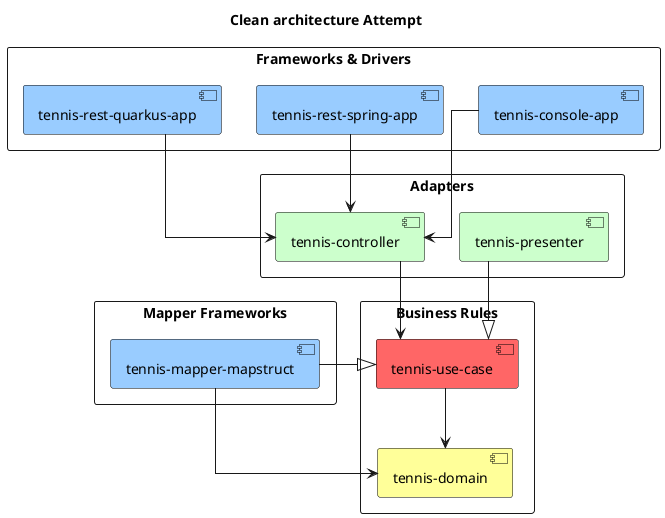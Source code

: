 @startuml
skinparam linetype ortho
skinparam component {
    BorderColor #000000
}
title Clean architecture Attempt

rectangle "Business Rules" {
[tennis-use-case] as uc #ff6666
[tennis-domain] as domain #ffff99
}

rectangle "Frameworks & Drivers" {
[tennis-console-app] as consoleApp #99ccff
[tennis-rest-spring-app] as restSpringApp #99ccff
[tennis-rest-quarkus-app] as restQuarkusApp #99ccff
}

rectangle "Mapper Frameworks" {
[tennis-mapper-mapstruct] as mapper #99ccff
}

rectangle "Adapters" {
[tennis-presenter] as presenter #ccffcc
[tennis-controller] as controller #ccffcc
}

consoleApp -D-> controller
restQuarkusApp  -D-> controller
restSpringApp -D-> controller

controller -D-> uc
presenter -D-|> uc

uc -D-> domain
mapper -R-|> uc
mapper -R-> domain

@enduml